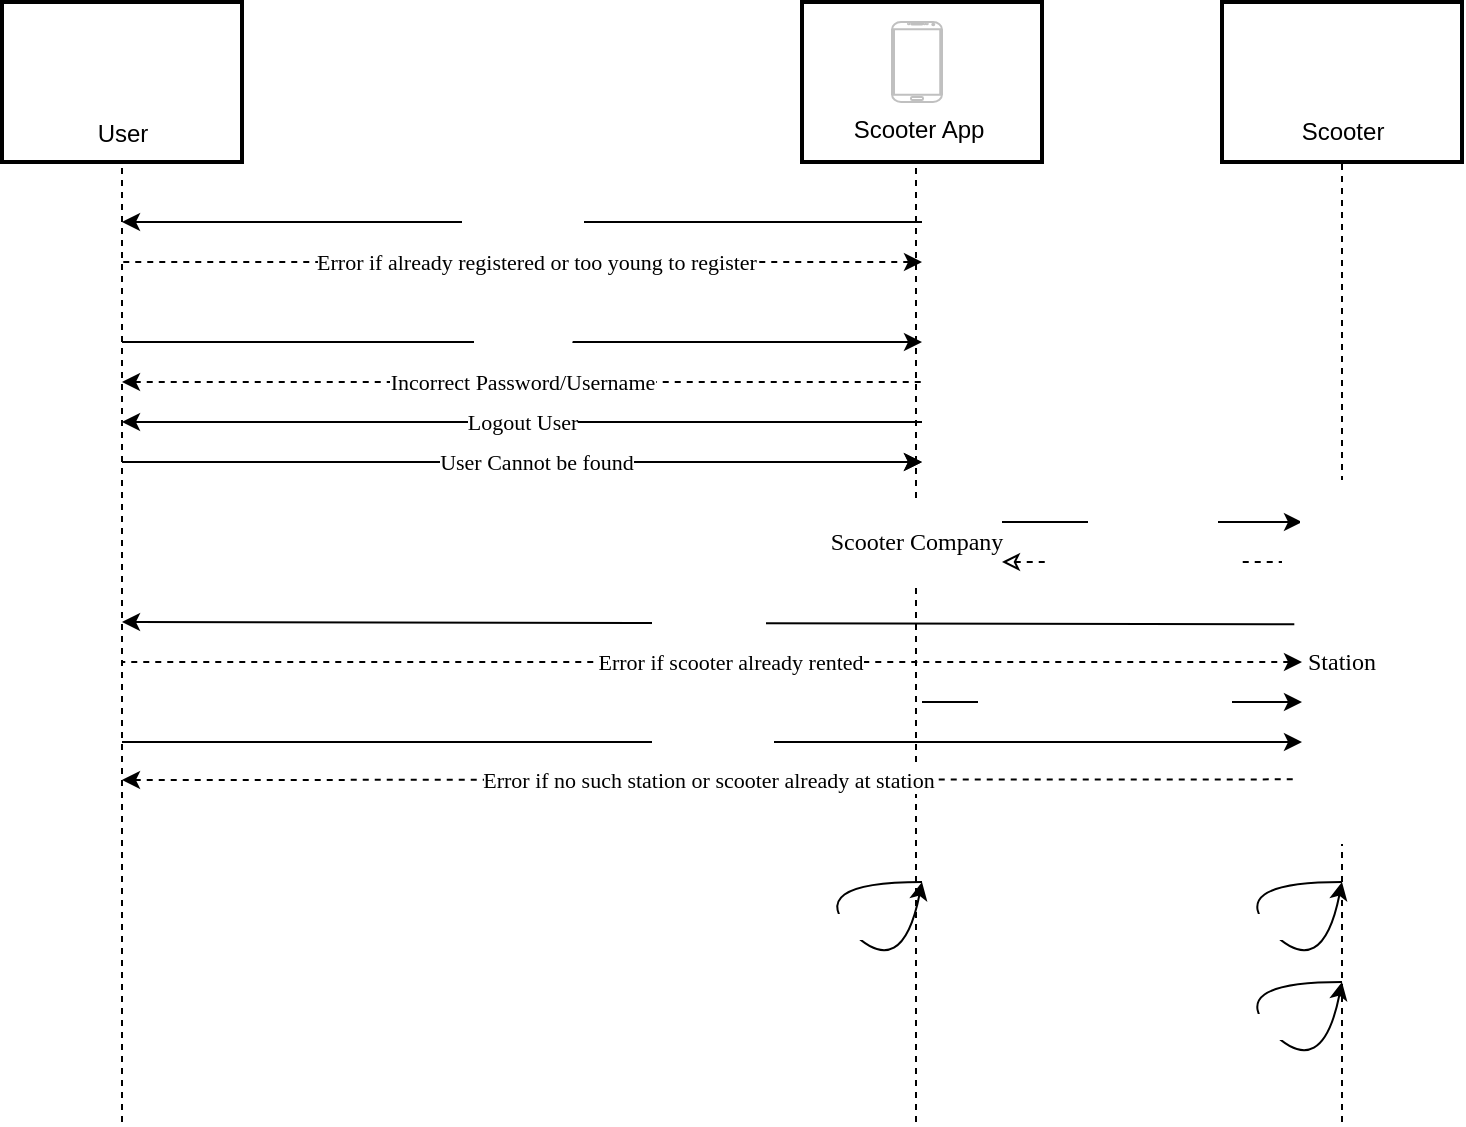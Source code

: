 <mxfile>
    <diagram id="1L0tDEwGsyfDg6gZBXYQ" name="Page-1">
        <mxGraphModel dx="933" dy="553" grid="1" gridSize="10" guides="1" tooltips="1" connect="1" arrows="1" fold="1" page="1" pageScale="1" pageWidth="850" pageHeight="1100" math="0" shadow="0">
            <root>
                <mxCell id="0"/>
                <mxCell id="1" parent="0"/>
                <mxCell id="2" value="" style="rounded=0;whiteSpace=wrap;html=1;fillColor=none;strokeWidth=2;" vertex="1" parent="1">
                    <mxGeometry x="690" y="160" width="120" height="80" as="geometry"/>
                </mxCell>
                <mxCell id="3" value="" style="rounded=0;whiteSpace=wrap;html=1;fillColor=none;strokeWidth=2;" vertex="1" parent="1">
                    <mxGeometry x="80" y="160" width="120" height="80" as="geometry"/>
                </mxCell>
                <mxCell id="5" value="" style="rounded=0;whiteSpace=wrap;html=1;fillColor=none;strokeWidth=2;" vertex="1" parent="1">
                    <mxGeometry x="480" y="160" width="120" height="80" as="geometry"/>
                </mxCell>
                <mxCell id="7" value="Scooter" style="shape=mxgraph.signs.transportation.scooter;html=1;pointerEvents=1;fillColor=#FFFFFF;strokeColor=none;verticalLabelPosition=bottom;verticalAlign=top;align=center;strokeWidth=2;" vertex="1" parent="1">
                    <mxGeometry x="715.25" y="169" width="69.5" height="42" as="geometry"/>
                </mxCell>
                <mxCell id="9" value="Scooter App" style="verticalLabelPosition=bottom;verticalAlign=top;html=1;shadow=0;dashed=0;strokeWidth=1;shape=mxgraph.android.phone2;strokeColor=#c0c0c0;fillColor=#FFFFFF;" vertex="1" parent="1">
                    <mxGeometry x="525" y="170" width="25" height="40" as="geometry"/>
                </mxCell>
                <mxCell id="12" value="User" style="verticalLabelPosition=bottom;html=1;verticalAlign=top;align=center;strokeColor=none;fillColor=#FFFFFF;shape=mxgraph.azure.user;strokeWidth=2;" vertex="1" parent="1">
                    <mxGeometry x="120" y="172" width="40" height="40" as="geometry"/>
                </mxCell>
                <mxCell id="14" value="" style="endArrow=none;dashed=1;html=1;entryX=0.5;entryY=1;entryDx=0;entryDy=0;" edge="1" parent="1" target="3">
                    <mxGeometry width="50" height="50" relative="1" as="geometry">
                        <mxPoint x="140" y="720" as="sourcePoint"/>
                        <mxPoint x="450" y="270" as="targetPoint"/>
                    </mxGeometry>
                </mxCell>
                <mxCell id="15" value="" style="endArrow=none;dashed=1;html=1;entryX=0.5;entryY=1;entryDx=0;entryDy=0;startArrow=none;exitX=0.5;exitY=0;exitDx=0;exitDy=0;" edge="1" parent="1" source="31" target="2">
                    <mxGeometry width="50" height="50" relative="1" as="geometry">
                        <mxPoint x="750" y="390" as="sourcePoint"/>
                        <mxPoint x="699.09" y="240" as="targetPoint"/>
                    </mxGeometry>
                </mxCell>
                <mxCell id="17" value="" style="endArrow=none;dashed=1;html=1;entryX=0.5;entryY=1;entryDx=0;entryDy=0;" edge="1" parent="1">
                    <mxGeometry width="50" height="50" relative="1" as="geometry">
                        <mxPoint x="537" y="720" as="sourcePoint"/>
                        <mxPoint x="537" y="240" as="targetPoint"/>
                    </mxGeometry>
                </mxCell>
                <mxCell id="18" value="Login User" style="endArrow=classic;html=1;fontFamily=Times New Roman;" edge="1" parent="1">
                    <mxGeometry width="50" height="50" relative="1" as="geometry">
                        <mxPoint x="140" y="390" as="sourcePoint"/>
                        <mxPoint x="540" y="390" as="targetPoint"/>
                    </mxGeometry>
                </mxCell>
                <mxCell id="19" value="Logout User" style="endArrow=classic;html=1;fontFamily=Times New Roman;" edge="1" parent="1">
                    <mxGeometry width="50" height="50" relative="1" as="geometry">
                        <mxPoint x="540" y="370" as="sourcePoint"/>
                        <mxPoint x="140" y="370" as="targetPoint"/>
                    </mxGeometry>
                </mxCell>
                <mxCell id="21" value="Incorrect Password/Username" style="endArrow=none;dashed=1;html=1;fontFamily=Times New Roman;startArrow=classic;startFill=1;" edge="1" parent="1">
                    <mxGeometry width="50" height="50" relative="1" as="geometry">
                        <mxPoint x="140" y="350" as="sourcePoint"/>
                        <mxPoint x="540" y="350" as="targetPoint"/>
                    </mxGeometry>
                </mxCell>
                <mxCell id="22" value="User Cannot be found" style="endArrow=none;dashed=1;html=1;fontFamily=Times New Roman;startArrow=classic;startFill=1;" edge="1" parent="1">
                    <mxGeometry x="-0.027" width="50" height="50" relative="1" as="geometry">
                        <mxPoint x="540" y="390" as="sourcePoint"/>
                        <mxPoint x="140" y="390" as="targetPoint"/>
                        <mxPoint x="1" as="offset"/>
                    </mxGeometry>
                </mxCell>
                <mxCell id="25" value="&lt;font color=&quot;#000000&quot;&gt;Scooter Company&lt;/font&gt;" style="rounded=0;whiteSpace=wrap;html=1;fillStyle=solid;strokeColor=#FFFFFF;strokeWidth=2;fontFamily=Times New Roman;fillColor=#FFFFFF;" vertex="1" parent="1">
                    <mxGeometry x="491.25" y="410" width="92.5" height="40" as="geometry"/>
                </mxCell>
                <mxCell id="26" value="&lt;font color=&quot;#ffffff&quot;&gt;Create Scooter&lt;/font&gt;" style="endArrow=classic;html=1;fontFamily=Times New Roman;fontColor=#000000;" edge="1" parent="1">
                    <mxGeometry width="50" height="50" relative="1" as="geometry">
                        <mxPoint x="580" y="420" as="sourcePoint"/>
                        <mxPoint x="730" y="420" as="targetPoint"/>
                    </mxGeometry>
                </mxCell>
                <mxCell id="27" value="Error incorrect station" style="endArrow=none;dashed=1;html=1;fontFamily=Times New Roman;fontColor=#FFFFFF;startArrow=classic;startFill=0;" edge="1" parent="1">
                    <mxGeometry width="50" height="50" relative="1" as="geometry">
                        <mxPoint x="580" y="440" as="sourcePoint"/>
                        <mxPoint x="720" y="440" as="targetPoint"/>
                    </mxGeometry>
                </mxCell>
                <mxCell id="28" value="Login User" style="endArrow=classic;html=1;fontFamily=Times New Roman;fontColor=#FFFFFF;" edge="1" parent="1">
                    <mxGeometry width="50" height="50" relative="1" as="geometry">
                        <mxPoint x="140" y="330" as="sourcePoint"/>
                        <mxPoint x="540" y="330" as="targetPoint"/>
                    </mxGeometry>
                </mxCell>
                <mxCell id="29" value="Register User" style="endArrow=classic;html=1;fontFamily=Times New Roman;fontColor=#FFFFFF;" edge="1" parent="1">
                    <mxGeometry width="50" height="50" relative="1" as="geometry">
                        <mxPoint x="540" y="270" as="sourcePoint"/>
                        <mxPoint x="140" y="270" as="targetPoint"/>
                    </mxGeometry>
                </mxCell>
                <mxCell id="30" value="Error if already registered or too young to register" style="endArrow=none;dashed=1;html=1;fontFamily=Times New Roman;startArrow=classic;startFill=1;" edge="1" parent="1">
                    <mxGeometry x="-0.027" width="50" height="50" relative="1" as="geometry">
                        <mxPoint x="540" y="290" as="sourcePoint"/>
                        <mxPoint x="140" y="290" as="targetPoint"/>
                        <mxPoint x="1" as="offset"/>
                    </mxGeometry>
                </mxCell>
                <mxCell id="33" value="" style="endArrow=none;dashed=1;html=1;entryX=0.5;entryY=1;entryDx=0;entryDy=0;" edge="1" parent="1" target="31">
                    <mxGeometry width="50" height="50" relative="1" as="geometry">
                        <mxPoint x="750" y="720" as="sourcePoint"/>
                        <mxPoint x="699.09" y="240" as="targetPoint"/>
                    </mxGeometry>
                </mxCell>
                <mxCell id="31" value="&lt;font color=&quot;#000000&quot;&gt;Station&lt;/font&gt;" style="rounded=0;whiteSpace=wrap;html=1;fillStyle=solid;strokeColor=#FFFFFF;strokeWidth=2;fontFamily=Times New Roman;fontColor=#FFFFFF;fillColor=#FFFFFF;" vertex="1" parent="1">
                    <mxGeometry x="730" y="400" width="40" height="180" as="geometry"/>
                </mxCell>
                <mxCell id="36" value="&lt;font color=&quot;#ffffff&quot;&gt;Rent Scooter&lt;/font&gt;" style="endArrow=classic;html=1;fontFamily=Times New Roman;fontColor=#000000;exitX=-0.096;exitY=0.395;exitDx=0;exitDy=0;exitPerimeter=0;" edge="1" parent="1" source="31">
                    <mxGeometry width="50" height="50" relative="1" as="geometry">
                        <mxPoint x="470" y="420" as="sourcePoint"/>
                        <mxPoint x="140" y="470" as="targetPoint"/>
                    </mxGeometry>
                </mxCell>
                <mxCell id="37" value="Error if scooter already rented" style="endArrow=none;dashed=1;html=1;fontFamily=Times New Roman;startArrow=classic;startFill=1;exitX=0;exitY=0.5;exitDx=0;exitDy=0;" edge="1" parent="1" source="31">
                    <mxGeometry x="-0.027" width="50" height="50" relative="1" as="geometry">
                        <mxPoint x="540" y="490.0" as="sourcePoint"/>
                        <mxPoint x="140" y="490.0" as="targetPoint"/>
                        <mxPoint x="1" as="offset"/>
                    </mxGeometry>
                </mxCell>
                <mxCell id="38" value="" style="endArrow=classic;html=1;fontFamily=Times New Roman;fontColor=#FFFFFF;" edge="1" parent="1">
                    <mxGeometry width="50" height="50" relative="1" as="geometry">
                        <mxPoint x="540" y="510" as="sourcePoint"/>
                        <mxPoint x="730" y="510" as="targetPoint"/>
                    </mxGeometry>
                </mxCell>
                <mxCell id="39" value="Remove scooter from station" style="edgeLabel;html=1;align=center;verticalAlign=middle;resizable=0;points=[];fontFamily=Times New Roman;fontColor=#FFFFFF;" vertex="1" connectable="0" parent="38">
                    <mxGeometry x="-0.181" y="-3" relative="1" as="geometry">
                        <mxPoint x="13" y="-3" as="offset"/>
                    </mxGeometry>
                </mxCell>
                <mxCell id="41" value="Dock Scooter" style="endArrow=classic;html=1;fontFamily=Times New Roman;fontColor=#FFFFFF;" edge="1" parent="1">
                    <mxGeometry width="50" height="50" relative="1" as="geometry">
                        <mxPoint x="140" y="530" as="sourcePoint"/>
                        <mxPoint x="730" y="530" as="targetPoint"/>
                    </mxGeometry>
                </mxCell>
                <mxCell id="43" value="Error if no such station or scooter already at station" style="endArrow=none;dashed=1;html=1;fontFamily=Times New Roman;startArrow=classic;startFill=1;entryX=-0.096;entryY=0.826;entryDx=0;entryDy=0;entryPerimeter=0;" edge="1" parent="1" target="31">
                    <mxGeometry width="50" height="50" relative="1" as="geometry">
                        <mxPoint x="140" y="549.0" as="sourcePoint"/>
                        <mxPoint x="540" y="549.0" as="targetPoint"/>
                    </mxGeometry>
                </mxCell>
                <mxCell id="45" value="Print()" style="curved=1;endArrow=classic;html=1;fontFamily=Times New Roman;fontColor=#FFFFFF;" edge="1" parent="1">
                    <mxGeometry width="50" height="50" relative="1" as="geometry">
                        <mxPoint x="540" y="600" as="sourcePoint"/>
                        <mxPoint x="540" y="600" as="targetPoint"/>
                        <Array as="points">
                            <mxPoint x="480" y="600"/>
                            <mxPoint x="530" y="650"/>
                        </Array>
                    </mxGeometry>
                </mxCell>
                <mxCell id="46" value="Repair" style="curved=1;endArrow=classic;html=1;fontFamily=Times New Roman;fontColor=#FFFFFF;" edge="1" parent="1">
                    <mxGeometry width="50" height="50" relative="1" as="geometry">
                        <mxPoint x="750" y="600" as="sourcePoint"/>
                        <mxPoint x="750" y="600" as="targetPoint"/>
                        <Array as="points">
                            <mxPoint x="690" y="600"/>
                            <mxPoint x="740" y="650"/>
                        </Array>
                    </mxGeometry>
                </mxCell>
                <mxCell id="47" value="Recharge" style="curved=1;endArrow=classic;html=1;fontFamily=Times New Roman;fontColor=#FFFFFF;" edge="1" parent="1">
                    <mxGeometry width="50" height="50" relative="1" as="geometry">
                        <mxPoint x="750" y="650" as="sourcePoint"/>
                        <mxPoint x="750" y="650" as="targetPoint"/>
                        <Array as="points">
                            <mxPoint x="690" y="650"/>
                            <mxPoint x="740" y="700"/>
                        </Array>
                    </mxGeometry>
                </mxCell>
            </root>
        </mxGraphModel>
    </diagram>
</mxfile>